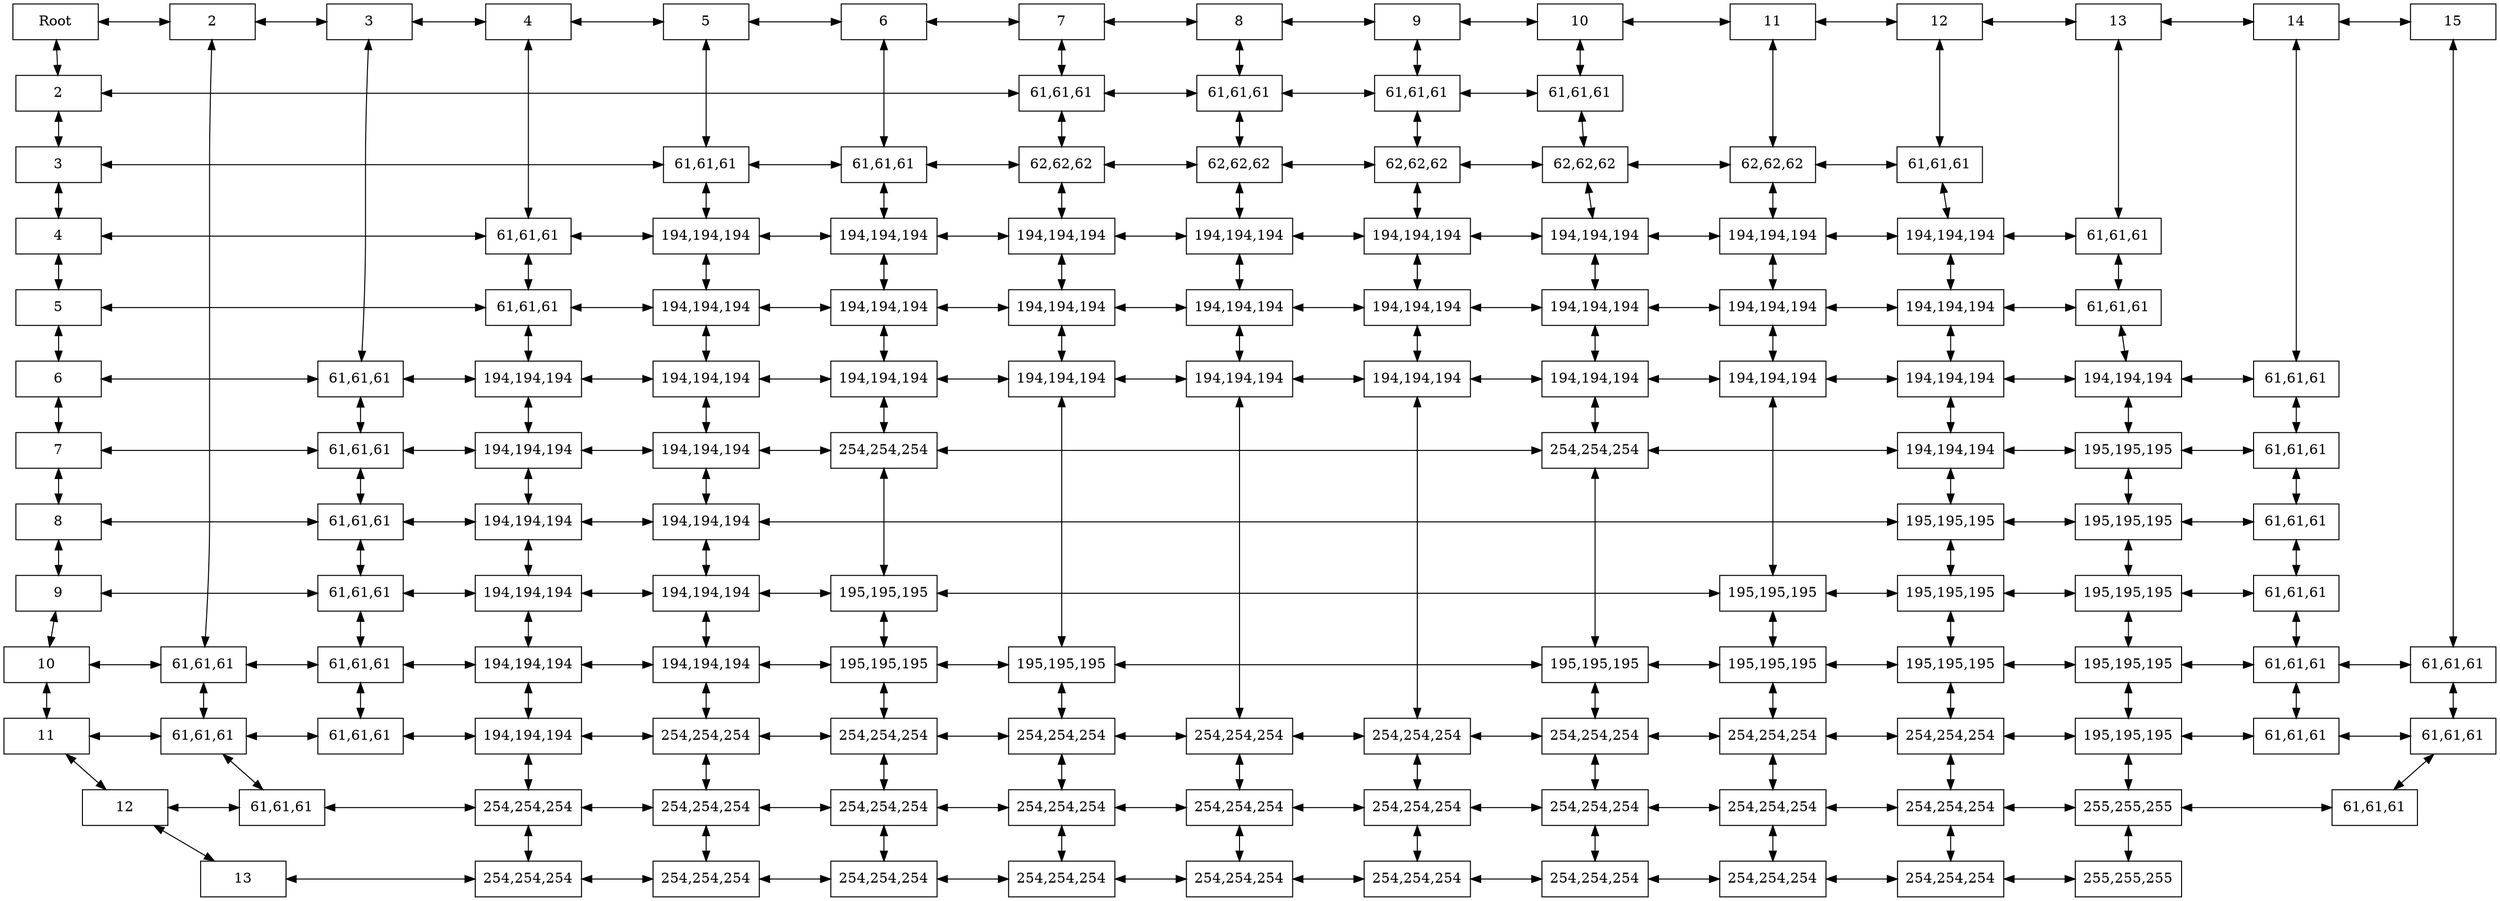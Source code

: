 digraph {
node [shape = rectangle, height=0.5, width=1.2];
graph [nodesep = 1];
rankdir=TB;
"-1--1"[label="Root"];
"-1-2"[label="2"];
"-1-3"[label="3"];
"-1-4"[label="4"];
"-1-5"[label="5"];
"-1-6"[label="6"];
"-1-7"[label="7"];
"-1-8"[label="8"];
"-1-9"[label="9"];
"-1-10"[label="10"];
"-1-11"[label="11"];
"-1-12"[label="12"];
"-1-13"[label="13"];
"2--1"[label="2"];
"2-10"[label="61,61,61"];
"2-11"[label="61,61,61"];
"2-12"[label="61,61,61"];
"3--1"[label="3"];
"3-6"[label="61,61,61"];
"3-7"[label="61,61,61"];
"3-8"[label="61,61,61"];
"3-9"[label="61,61,61"];
"3-10"[label="61,61,61"];
"3-11"[label="61,61,61"];
"4--1"[label="4"];
"4-4"[label="61,61,61"];
"4-5"[label="61,61,61"];
"4-6"[label="194,194,194"];
"4-7"[label="194,194,194"];
"4-8"[label="194,194,194"];
"4-9"[label="194,194,194"];
"4-10"[label="194,194,194"];
"4-11"[label="194,194,194"];
"4-12"[label="254,254,254"];
"4-13"[label="254,254,254"];
"5--1"[label="5"];
"5-3"[label="61,61,61"];
"5-4"[label="194,194,194"];
"5-5"[label="194,194,194"];
"5-6"[label="194,194,194"];
"5-7"[label="194,194,194"];
"5-8"[label="194,194,194"];
"5-9"[label="194,194,194"];
"5-10"[label="194,194,194"];
"5-11"[label="254,254,254"];
"5-12"[label="254,254,254"];
"5-13"[label="254,254,254"];
"6--1"[label="6"];
"6-3"[label="61,61,61"];
"6-4"[label="194,194,194"];
"6-5"[label="194,194,194"];
"6-6"[label="194,194,194"];
"6-7"[label="254,254,254"];
"6-9"[label="195,195,195"];
"6-10"[label="195,195,195"];
"6-11"[label="254,254,254"];
"6-12"[label="254,254,254"];
"6-13"[label="254,254,254"];
"7--1"[label="7"];
"7-2"[label="61,61,61"];
"7-3"[label="62,62,62"];
"7-4"[label="194,194,194"];
"7-5"[label="194,194,194"];
"7-6"[label="194,194,194"];
"7-10"[label="195,195,195"];
"7-11"[label="254,254,254"];
"7-12"[label="254,254,254"];
"7-13"[label="254,254,254"];
"8--1"[label="8"];
"8-2"[label="61,61,61"];
"8-3"[label="62,62,62"];
"8-4"[label="194,194,194"];
"8-5"[label="194,194,194"];
"8-6"[label="194,194,194"];
"8-11"[label="254,254,254"];
"8-12"[label="254,254,254"];
"8-13"[label="254,254,254"];
"9--1"[label="9"];
"9-2"[label="61,61,61"];
"9-3"[label="62,62,62"];
"9-4"[label="194,194,194"];
"9-5"[label="194,194,194"];
"9-6"[label="194,194,194"];
"9-11"[label="254,254,254"];
"9-12"[label="254,254,254"];
"9-13"[label="254,254,254"];
"10--1"[label="10"];
"10-2"[label="61,61,61"];
"10-3"[label="62,62,62"];
"10-4"[label="194,194,194"];
"10-5"[label="194,194,194"];
"10-6"[label="194,194,194"];
"10-7"[label="254,254,254"];
"10-10"[label="195,195,195"];
"10-11"[label="254,254,254"];
"10-12"[label="254,254,254"];
"10-13"[label="254,254,254"];
"11--1"[label="11"];
"11-3"[label="62,62,62"];
"11-4"[label="194,194,194"];
"11-5"[label="194,194,194"];
"11-6"[label="194,194,194"];
"11-9"[label="195,195,195"];
"11-10"[label="195,195,195"];
"11-11"[label="254,254,254"];
"11-12"[label="254,254,254"];
"11-13"[label="254,254,254"];
"12--1"[label="12"];
"12-3"[label="61,61,61"];
"12-4"[label="194,194,194"];
"12-5"[label="194,194,194"];
"12-6"[label="194,194,194"];
"12-7"[label="194,194,194"];
"12-8"[label="195,195,195"];
"12-9"[label="195,195,195"];
"12-10"[label="195,195,195"];
"12-11"[label="254,254,254"];
"12-12"[label="254,254,254"];
"12-13"[label="254,254,254"];
"13--1"[label="13"];
"13-4"[label="61,61,61"];
"13-5"[label="61,61,61"];
"13-6"[label="194,194,194"];
"13-7"[label="195,195,195"];
"13-8"[label="195,195,195"];
"13-9"[label="195,195,195"];
"13-10"[label="195,195,195"];
"13-11"[label="195,195,195"];
"13-12"[label="255,255,255"];
"13-13"[label="255,255,255"];
"14--1"[label="14"];
"14-6"[label="61,61,61"];
"14-7"[label="61,61,61"];
"14-8"[label="61,61,61"];
"14-9"[label="61,61,61"];
"14-10"[label="61,61,61"];
"14-11"[label="61,61,61"];
"15--1"[label="15"];
"15-10"[label="61,61,61"];
"15-11"[label="61,61,61"];
"15-12"[label="61,61,61"];
"-1--1"->"2--1"[dir=both];
"-1--1"->"-1-2"[dir=both];
"-1-2"->"7-2"[dir=both];
"-1-2"->"-1-3"[dir=both];
"-1-3"->"5-3"[dir=both];
"-1-3"->"-1-4"[dir=both];
"-1-4"->"4-4"[dir=both];
"-1-4"->"-1-5"[dir=both];
"-1-5"->"4-5"[dir=both];
"-1-5"->"-1-6"[dir=both];
"-1-6"->"3-6"[dir=both];
"-1-6"->"-1-7"[dir=both];
"-1-7"->"3-7"[dir=both];
"-1-7"->"-1-8"[dir=both];
"-1-8"->"3-8"[dir=both];
"-1-8"->"-1-9"[dir=both];
"-1-9"->"3-9"[dir=both];
"-1-9"->"-1-10"[dir=both];
"-1-10"->"2-10"[dir=both];
"-1-10"->"-1-11"[dir=both];
"-1-11"->"2-11"[dir=both];
"-1-11"->"-1-12"[dir=both];
"-1-12"->"2-12"[dir=both];
"-1-12"->"-1-13"[dir=both];
"-1-13"->"4-13"[dir=both];
"2--1"->"3--1"[dir=both];
"2--1"->"2-10"[dir=both];
"2-10"->"3-10"[dir=both];
"2-10"->"2-11"[dir=both];
"2-11"->"3-11"[dir=both];
"2-11"->"2-12"[dir=both];
"2-12"->"4-12"[dir=both];
"3--1"->"4--1"[dir=both];
"3--1"->"3-6"[dir=both];
"3-6"->"4-6"[dir=both];
"3-6"->"3-7"[dir=both];
"3-7"->"4-7"[dir=both];
"3-7"->"3-8"[dir=both];
"3-8"->"4-8"[dir=both];
"3-8"->"3-9"[dir=both];
"3-9"->"4-9"[dir=both];
"3-9"->"3-10"[dir=both];
"3-10"->"4-10"[dir=both];
"3-10"->"3-11"[dir=both];
"3-11"->"4-11"[dir=both];
"4--1"->"5--1"[dir=both];
"4--1"->"4-4"[dir=both];
"4-4"->"5-4"[dir=both];
"4-4"->"4-5"[dir=both];
"4-5"->"5-5"[dir=both];
"4-5"->"4-6"[dir=both];
"4-6"->"5-6"[dir=both];
"4-6"->"4-7"[dir=both];
"4-7"->"5-7"[dir=both];
"4-7"->"4-8"[dir=both];
"4-8"->"5-8"[dir=both];
"4-8"->"4-9"[dir=both];
"4-9"->"5-9"[dir=both];
"4-9"->"4-10"[dir=both];
"4-10"->"5-10"[dir=both];
"4-10"->"4-11"[dir=both];
"4-11"->"5-11"[dir=both];
"4-11"->"4-12"[dir=both];
"4-12"->"5-12"[dir=both];
"4-12"->"4-13"[dir=both];
"4-13"->"5-13"[dir=both];
"5--1"->"6--1"[dir=both];
"5--1"->"5-3"[dir=both];
"5-3"->"6-3"[dir=both];
"5-3"->"5-4"[dir=both];
"5-4"->"6-4"[dir=both];
"5-4"->"5-5"[dir=both];
"5-5"->"6-5"[dir=both];
"5-5"->"5-6"[dir=both];
"5-6"->"6-6"[dir=both];
"5-6"->"5-7"[dir=both];
"5-7"->"6-7"[dir=both];
"5-7"->"5-8"[dir=both];
"5-8"->"12-8"[dir=both];
"5-8"->"5-9"[dir=both];
"5-9"->"6-9"[dir=both];
"5-9"->"5-10"[dir=both];
"5-10"->"6-10"[dir=both];
"5-10"->"5-11"[dir=both];
"5-11"->"6-11"[dir=both];
"5-11"->"5-12"[dir=both];
"5-12"->"6-12"[dir=both];
"5-12"->"5-13"[dir=both];
"5-13"->"6-13"[dir=both];
"6--1"->"7--1"[dir=both];
"6--1"->"6-3"[dir=both];
"6-3"->"7-3"[dir=both];
"6-3"->"6-4"[dir=both];
"6-4"->"7-4"[dir=both];
"6-4"->"6-5"[dir=both];
"6-5"->"7-5"[dir=both];
"6-5"->"6-6"[dir=both];
"6-6"->"7-6"[dir=both];
"6-6"->"6-7"[dir=both];
"6-7"->"10-7"[dir=both];
"6-7"->"6-9"[dir=both];
"6-9"->"11-9"[dir=both];
"6-9"->"6-10"[dir=both];
"6-10"->"7-10"[dir=both];
"6-10"->"6-11"[dir=both];
"6-11"->"7-11"[dir=both];
"6-11"->"6-12"[dir=both];
"6-12"->"7-12"[dir=both];
"6-12"->"6-13"[dir=both];
"6-13"->"7-13"[dir=both];
"7--1"->"8--1"[dir=both];
"7--1"->"7-2"[dir=both];
"7-2"->"8-2"[dir=both];
"7-2"->"7-3"[dir=both];
"7-3"->"8-3"[dir=both];
"7-3"->"7-4"[dir=both];
"7-4"->"8-4"[dir=both];
"7-4"->"7-5"[dir=both];
"7-5"->"8-5"[dir=both];
"7-5"->"7-6"[dir=both];
"7-6"->"8-6"[dir=both];
"7-6"->"7-10"[dir=both];
"7-10"->"10-10"[dir=both];
"7-10"->"7-11"[dir=both];
"7-11"->"8-11"[dir=both];
"7-11"->"7-12"[dir=both];
"7-12"->"8-12"[dir=both];
"7-12"->"7-13"[dir=both];
"7-13"->"8-13"[dir=both];
"8--1"->"9--1"[dir=both];
"8--1"->"8-2"[dir=both];
"8-2"->"9-2"[dir=both];
"8-2"->"8-3"[dir=both];
"8-3"->"9-3"[dir=both];
"8-3"->"8-4"[dir=both];
"8-4"->"9-4"[dir=both];
"8-4"->"8-5"[dir=both];
"8-5"->"9-5"[dir=both];
"8-5"->"8-6"[dir=both];
"8-6"->"9-6"[dir=both];
"8-6"->"8-11"[dir=both];
"8-11"->"9-11"[dir=both];
"8-11"->"8-12"[dir=both];
"8-12"->"9-12"[dir=both];
"8-12"->"8-13"[dir=both];
"8-13"->"9-13"[dir=both];
"9--1"->"10--1"[dir=both];
"9--1"->"9-2"[dir=both];
"9-2"->"10-2"[dir=both];
"9-2"->"9-3"[dir=both];
"9-3"->"10-3"[dir=both];
"9-3"->"9-4"[dir=both];
"9-4"->"10-4"[dir=both];
"9-4"->"9-5"[dir=both];
"9-5"->"10-5"[dir=both];
"9-5"->"9-6"[dir=both];
"9-6"->"10-6"[dir=both];
"9-6"->"9-11"[dir=both];
"9-11"->"10-11"[dir=both];
"9-11"->"9-12"[dir=both];
"9-12"->"10-12"[dir=both];
"9-12"->"9-13"[dir=both];
"9-13"->"10-13"[dir=both];
"10--1"->"11--1"[dir=both];
"10--1"->"10-2"[dir=both];
"10-2"->"10-3"[dir=both];
"10-3"->"11-3"[dir=both];
"10-3"->"10-4"[dir=both];
"10-4"->"11-4"[dir=both];
"10-4"->"10-5"[dir=both];
"10-5"->"11-5"[dir=both];
"10-5"->"10-6"[dir=both];
"10-6"->"11-6"[dir=both];
"10-6"->"10-7"[dir=both];
"10-7"->"12-7"[dir=both];
"10-7"->"10-10"[dir=both];
"10-10"->"11-10"[dir=both];
"10-10"->"10-11"[dir=both];
"10-11"->"11-11"[dir=both];
"10-11"->"10-12"[dir=both];
"10-12"->"11-12"[dir=both];
"10-12"->"10-13"[dir=both];
"10-13"->"11-13"[dir=both];
"11--1"->"12--1"[dir=both];
"11--1"->"11-3"[dir=both];
"11-3"->"12-3"[dir=both];
"11-3"->"11-4"[dir=both];
"11-4"->"12-4"[dir=both];
"11-4"->"11-5"[dir=both];
"11-5"->"12-5"[dir=both];
"11-5"->"11-6"[dir=both];
"11-6"->"12-6"[dir=both];
"11-6"->"11-9"[dir=both];
"11-9"->"12-9"[dir=both];
"11-9"->"11-10"[dir=both];
"11-10"->"12-10"[dir=both];
"11-10"->"11-11"[dir=both];
"11-11"->"12-11"[dir=both];
"11-11"->"11-12"[dir=both];
"11-12"->"12-12"[dir=both];
"11-12"->"11-13"[dir=both];
"11-13"->"12-13"[dir=both];
"12--1"->"13--1"[dir=both];
"12--1"->"12-3"[dir=both];
"12-3"->"12-4"[dir=both];
"12-4"->"13-4"[dir=both];
"12-4"->"12-5"[dir=both];
"12-5"->"13-5"[dir=both];
"12-5"->"12-6"[dir=both];
"12-6"->"13-6"[dir=both];
"12-6"->"12-7"[dir=both];
"12-7"->"13-7"[dir=both];
"12-7"->"12-8"[dir=both];
"12-8"->"13-8"[dir=both];
"12-8"->"12-9"[dir=both];
"12-9"->"13-9"[dir=both];
"12-9"->"12-10"[dir=both];
"12-10"->"13-10"[dir=both];
"12-10"->"12-11"[dir=both];
"12-11"->"13-11"[dir=both];
"12-11"->"12-12"[dir=both];
"12-12"->"13-12"[dir=both];
"12-12"->"12-13"[dir=both];
"12-13"->"13-13"[dir=both];
"13--1"->"14--1"[dir=both];
"13--1"->"13-4"[dir=both];
"13-4"->"13-5"[dir=both];
"13-5"->"13-6"[dir=both];
"13-6"->"14-6"[dir=both];
"13-6"->"13-7"[dir=both];
"13-7"->"14-7"[dir=both];
"13-7"->"13-8"[dir=both];
"13-8"->"14-8"[dir=both];
"13-8"->"13-9"[dir=both];
"13-9"->"14-9"[dir=both];
"13-9"->"13-10"[dir=both];
"13-10"->"14-10"[dir=both];
"13-10"->"13-11"[dir=both];
"13-11"->"14-11"[dir=both];
"13-11"->"13-12"[dir=both];
"13-12"->"15-12"[dir=both];
"13-12"->"13-13"[dir=both];
"14--1"->"15--1"[dir=both];
"14--1"->"14-6"[dir=both];
"14-6"->"14-7"[dir=both];
"14-7"->"14-8"[dir=both];
"14-8"->"14-9"[dir=both];
"14-9"->"14-10"[dir=both];
"14-10"->"15-10"[dir=both];
"14-10"->"14-11"[dir=both];
"14-11"->"15-11"[dir=both];
"15--1"->"15-10"[dir=both];
"15-10"->"15-11"[dir=both];
"15-11"->"15-12"[dir=both];
{ rank=same; "-1--1" "2--1" "3--1" "4--1" "5--1" "6--1" "7--1" "8--1" "9--1" "10--1" "11--1" "12--1" "13--1" "14--1" "15--1" };
{ rank=same; "-1-2" "7-2" "8-2" "9-2" "10-2" };
{ rank=same; "-1-3" "5-3" "6-3" "7-3" "8-3" "9-3" "10-3" "11-3" "12-3" };
{ rank=same; "-1-4" "4-4" "5-4" "6-4" "7-4" "8-4" "9-4" "10-4" "11-4" "12-4" "13-4" };
{ rank=same; "-1-5" "4-5" "5-5" "6-5" "7-5" "8-5" "9-5" "10-5" "11-5" "12-5" "13-5" };
{ rank=same; "-1-6" "3-6" "4-6" "5-6" "6-6" "7-6" "8-6" "9-6" "10-6" "11-6" "12-6" "13-6" "14-6" };
{ rank=same; "-1-7" "3-7" "4-7" "5-7" "6-7" "10-7" "12-7" "13-7" "14-7" };
{ rank=same; "-1-8" "3-8" "4-8" "5-8" "12-8" "13-8" "14-8" };
{ rank=same; "-1-9" "3-9" "4-9" "5-9" "6-9" "11-9" "12-9" "13-9" "14-9" };
{ rank=same; "-1-10" "2-10" "3-10" "4-10" "5-10" "6-10" "7-10" "10-10" "11-10" "12-10" "13-10" "14-10" "15-10" };
{ rank=same; "-1-11" "2-11" "3-11" "4-11" "5-11" "6-11" "7-11" "8-11" "9-11" "10-11" "11-11" "12-11" "13-11" "14-11" "15-11" };
{ rank=same; "-1-12" "2-12" "4-12" "5-12" "6-12" "7-12" "8-12" "9-12" "10-12" "11-12" "12-12" "13-12" "15-12" };
{ rank=same; "-1-13" "4-13" "5-13" "6-13" "7-13" "8-13" "9-13" "10-13" "11-13" "12-13" "13-13" };
}